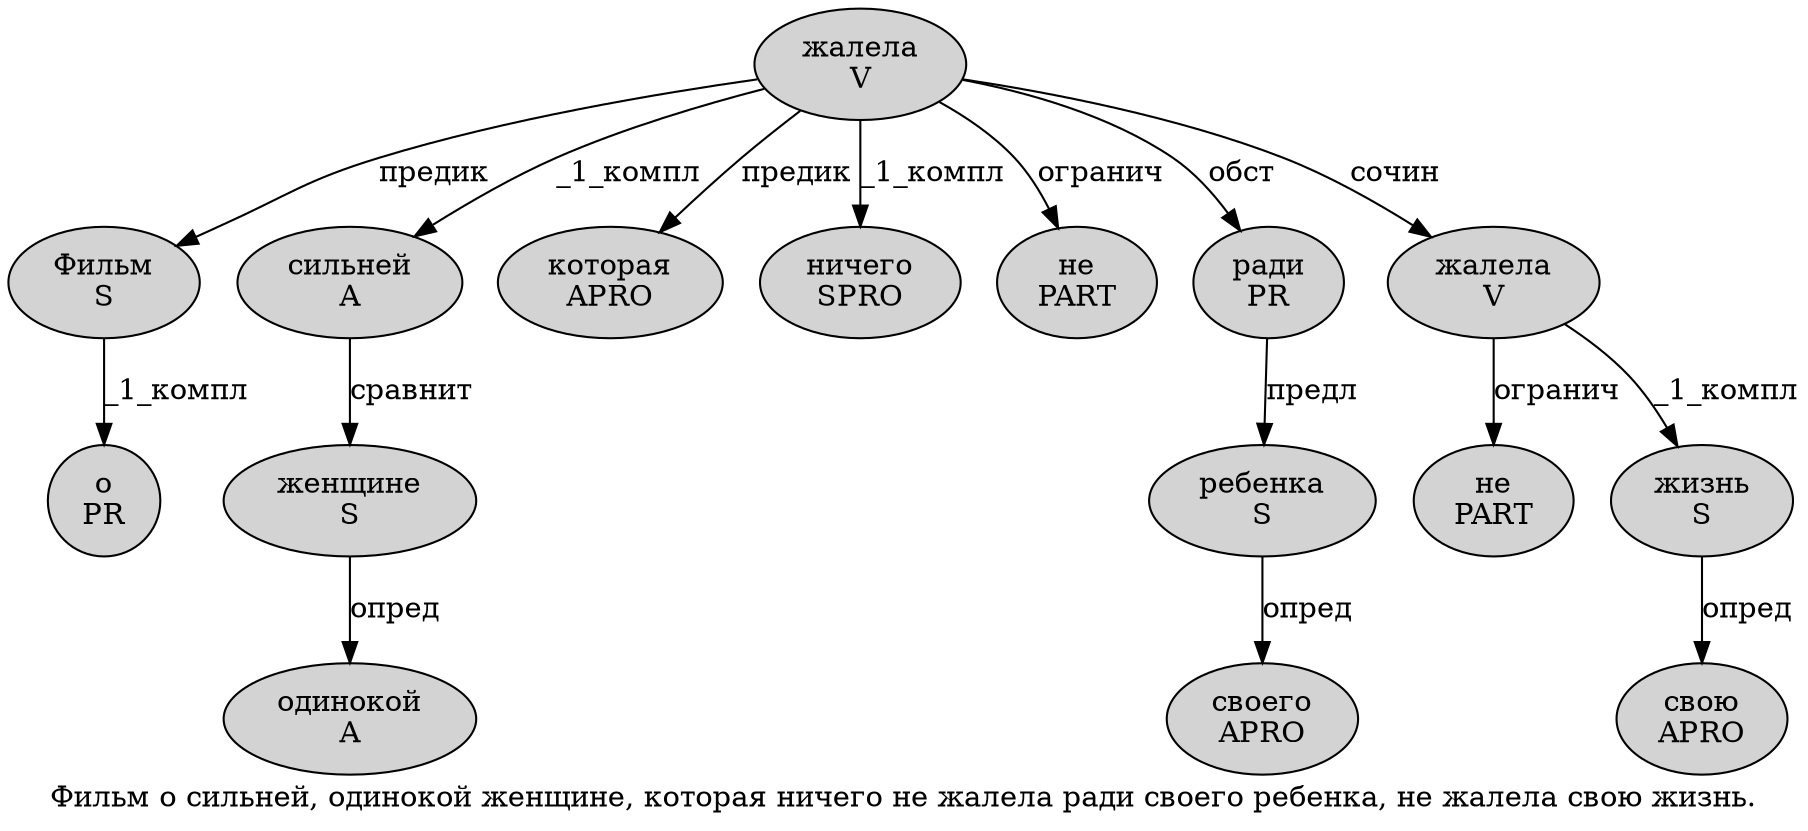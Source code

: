 digraph SENTENCE_1925 {
	graph [label="Фильм о сильней, одинокой женщине, которая ничего не жалела ради своего ребенка, не жалела свою жизнь."]
	node [style=filled]
		0 [label="Фильм
S" color="" fillcolor=lightgray penwidth=1 shape=ellipse]
		1 [label="о
PR" color="" fillcolor=lightgray penwidth=1 shape=ellipse]
		2 [label="сильней
A" color="" fillcolor=lightgray penwidth=1 shape=ellipse]
		4 [label="одинокой
A" color="" fillcolor=lightgray penwidth=1 shape=ellipse]
		5 [label="женщине
S" color="" fillcolor=lightgray penwidth=1 shape=ellipse]
		7 [label="которая
APRO" color="" fillcolor=lightgray penwidth=1 shape=ellipse]
		8 [label="ничего
SPRO" color="" fillcolor=lightgray penwidth=1 shape=ellipse]
		9 [label="не
PART" color="" fillcolor=lightgray penwidth=1 shape=ellipse]
		10 [label="жалела
V" color="" fillcolor=lightgray penwidth=1 shape=ellipse]
		11 [label="ради
PR" color="" fillcolor=lightgray penwidth=1 shape=ellipse]
		12 [label="своего
APRO" color="" fillcolor=lightgray penwidth=1 shape=ellipse]
		13 [label="ребенка
S" color="" fillcolor=lightgray penwidth=1 shape=ellipse]
		15 [label="не
PART" color="" fillcolor=lightgray penwidth=1 shape=ellipse]
		16 [label="жалела
V" color="" fillcolor=lightgray penwidth=1 shape=ellipse]
		17 [label="свою
APRO" color="" fillcolor=lightgray penwidth=1 shape=ellipse]
		18 [label="жизнь
S" color="" fillcolor=lightgray penwidth=1 shape=ellipse]
			11 -> 13 [label="предл"]
			16 -> 15 [label="огранич"]
			16 -> 18 [label="_1_компл"]
			0 -> 1 [label="_1_компл"]
			5 -> 4 [label="опред"]
			10 -> 0 [label="предик"]
			10 -> 2 [label="_1_компл"]
			10 -> 7 [label="предик"]
			10 -> 8 [label="_1_компл"]
			10 -> 9 [label="огранич"]
			10 -> 11 [label="обст"]
			10 -> 16 [label="сочин"]
			18 -> 17 [label="опред"]
			2 -> 5 [label="сравнит"]
			13 -> 12 [label="опред"]
}